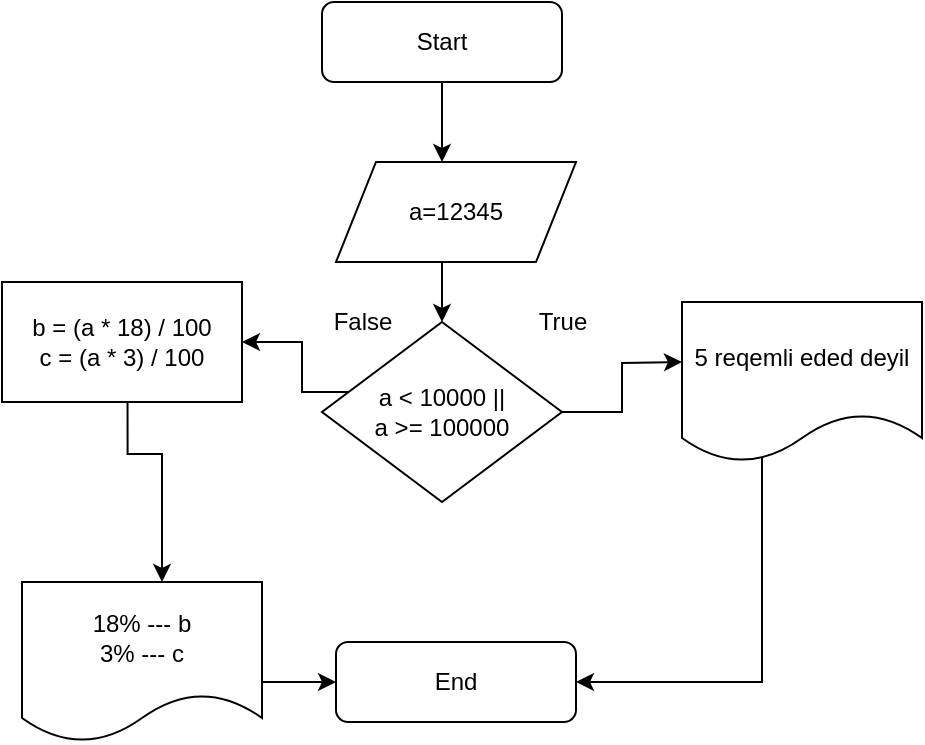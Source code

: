 <mxfile version="16.5.1" type="device"><diagram id="vwgzbV6f9qIAYS0D97HC" name="Page-1"><mxGraphModel dx="1278" dy="649" grid="1" gridSize="10" guides="1" tooltips="1" connect="1" arrows="1" fold="1" page="1" pageScale="1" pageWidth="850" pageHeight="1100" math="0" shadow="0"><root><mxCell id="0"/><mxCell id="1" parent="0"/><mxCell id="ppOvj2_jY-yKDa5ZknTW-2" value="End" style="rounded=1;whiteSpace=wrap;html=1;" parent="1" vertex="1"><mxGeometry x="387" y="350" width="120" height="40" as="geometry"/></mxCell><mxCell id="p09BLcKj-EsGFWfXhzJq-1" style="edgeStyle=orthogonalEdgeStyle;rounded=0;orthogonalLoop=1;jettySize=auto;html=1;" parent="1" source="ppOvj2_jY-yKDa5ZknTW-3" edge="1"><mxGeometry relative="1" as="geometry"><mxPoint x="440" y="110" as="targetPoint"/><Array as="points"><mxPoint x="440" y="70"/><mxPoint x="440" y="70"/></Array></mxGeometry></mxCell><mxCell id="ppOvj2_jY-yKDa5ZknTW-3" value="Start" style="rounded=1;whiteSpace=wrap;html=1;" parent="1" vertex="1"><mxGeometry x="380" y="30" width="120" height="40" as="geometry"/></mxCell><mxCell id="p09BLcKj-EsGFWfXhzJq-3" style="edgeStyle=orthogonalEdgeStyle;rounded=0;orthogonalLoop=1;jettySize=auto;html=1;entryX=0.5;entryY=0;entryDx=0;entryDy=0;" parent="1" source="p09BLcKj-EsGFWfXhzJq-2" target="p09BLcKj-EsGFWfXhzJq-4" edge="1"><mxGeometry relative="1" as="geometry"><mxPoint x="450" y="190" as="targetPoint"/><Array as="points"><mxPoint x="440" y="180"/><mxPoint x="440" y="180"/></Array></mxGeometry></mxCell><mxCell id="p09BLcKj-EsGFWfXhzJq-2" value="a=12345" style="shape=parallelogram;perimeter=parallelogramPerimeter;whiteSpace=wrap;html=1;fixedSize=1;" parent="1" vertex="1"><mxGeometry x="387" y="110" width="120" height="50" as="geometry"/></mxCell><mxCell id="p09BLcKj-EsGFWfXhzJq-5" style="edgeStyle=orthogonalEdgeStyle;rounded=0;orthogonalLoop=1;jettySize=auto;html=1;entryX=0;entryY=0.5;entryDx=0;entryDy=0;" parent="1" source="p09BLcKj-EsGFWfXhzJq-4" edge="1"><mxGeometry relative="1" as="geometry"><mxPoint x="560" y="210" as="targetPoint"/></mxGeometry></mxCell><mxCell id="p09BLcKj-EsGFWfXhzJq-6" style="edgeStyle=orthogonalEdgeStyle;rounded=0;orthogonalLoop=1;jettySize=auto;html=1;entryX=1;entryY=0.5;entryDx=0;entryDy=0;exitX=0;exitY=0;exitDx=0;exitDy=0;" parent="1" source="p09BLcKj-EsGFWfXhzJq-4" edge="1"><mxGeometry relative="1" as="geometry"><mxPoint x="340" y="200" as="targetPoint"/><Array as="points"><mxPoint x="421" y="225"/><mxPoint x="370" y="225"/><mxPoint x="370" y="200"/></Array></mxGeometry></mxCell><mxCell id="p09BLcKj-EsGFWfXhzJq-4" value="a &amp;lt; 10000 || &lt;br&gt;a &amp;gt;= 100000" style="rhombus;whiteSpace=wrap;html=1;" parent="1" vertex="1"><mxGeometry x="380" y="190" width="120" height="90" as="geometry"/></mxCell><mxCell id="p09BLcKj-EsGFWfXhzJq-11" style="edgeStyle=orthogonalEdgeStyle;rounded=0;orthogonalLoop=1;jettySize=auto;html=1;entryX=0.5;entryY=0;entryDx=0;entryDy=0;exitX=0.523;exitY=0.829;exitDx=0;exitDy=0;exitPerimeter=0;" parent="1" edge="1"><mxGeometry relative="1" as="geometry"><mxPoint x="300" y="320" as="targetPoint"/><Array as="points"><mxPoint x="300" y="256"/></Array><mxPoint x="282.76" y="226.32" as="sourcePoint"/></mxGeometry></mxCell><mxCell id="p09BLcKj-EsGFWfXhzJq-12" style="edgeStyle=orthogonalEdgeStyle;rounded=0;orthogonalLoop=1;jettySize=auto;html=1;" parent="1" target="ppOvj2_jY-yKDa5ZknTW-2" edge="1"><mxGeometry relative="1" as="geometry"><mxPoint x="343.321" y="370.037" as="sourcePoint"/><Array as="points"><mxPoint x="380" y="370"/><mxPoint x="380" y="370"/></Array></mxGeometry></mxCell><mxCell id="p09BLcKj-EsGFWfXhzJq-10" style="edgeStyle=orthogonalEdgeStyle;rounded=0;orthogonalLoop=1;jettySize=auto;html=1;entryX=1;entryY=0.5;entryDx=0;entryDy=0;" parent="1" target="ppOvj2_jY-yKDa5ZknTW-2" edge="1"><mxGeometry relative="1" as="geometry"><mxPoint x="590" y="480" as="targetPoint"/><Array as="points"><mxPoint x="600" y="370"/></Array><mxPoint x="600" y="240" as="sourcePoint"/></mxGeometry></mxCell><mxCell id="p09BLcKj-EsGFWfXhzJq-15" value="True" style="text;html=1;align=center;verticalAlign=middle;resizable=0;points=[];autosize=1;strokeColor=none;fillColor=none;" parent="1" vertex="1"><mxGeometry x="480" y="180" width="40" height="20" as="geometry"/></mxCell><mxCell id="p09BLcKj-EsGFWfXhzJq-16" value="False" style="text;html=1;align=center;verticalAlign=middle;resizable=0;points=[];autosize=1;strokeColor=none;fillColor=none;" parent="1" vertex="1"><mxGeometry x="375" y="180" width="50" height="20" as="geometry"/></mxCell><mxCell id="VEoh5Bi1CSiR95hbgxIK-3" value="&lt;span&gt;b = (a * 18) / 100&lt;/span&gt;&lt;br&gt;&lt;span&gt;c = (a * 3) / 100&lt;/span&gt;" style="rounded=0;whiteSpace=wrap;html=1;" parent="1" vertex="1"><mxGeometry x="220" y="170" width="120" height="60" as="geometry"/></mxCell><mxCell id="VEoh5Bi1CSiR95hbgxIK-4" value="&lt;div&gt;18% --- b&lt;/div&gt;&lt;div&gt;3% --- c&lt;/div&gt;" style="shape=document;whiteSpace=wrap;html=1;boundedLbl=1;" parent="1" vertex="1"><mxGeometry x="230" y="320" width="120" height="80" as="geometry"/></mxCell><mxCell id="VEoh5Bi1CSiR95hbgxIK-6" value="&lt;span&gt;5 reqemli eded deyil&lt;/span&gt;" style="shape=document;whiteSpace=wrap;html=1;boundedLbl=1;" parent="1" vertex="1"><mxGeometry x="560" y="180" width="120" height="80" as="geometry"/></mxCell></root></mxGraphModel></diagram></mxfile>